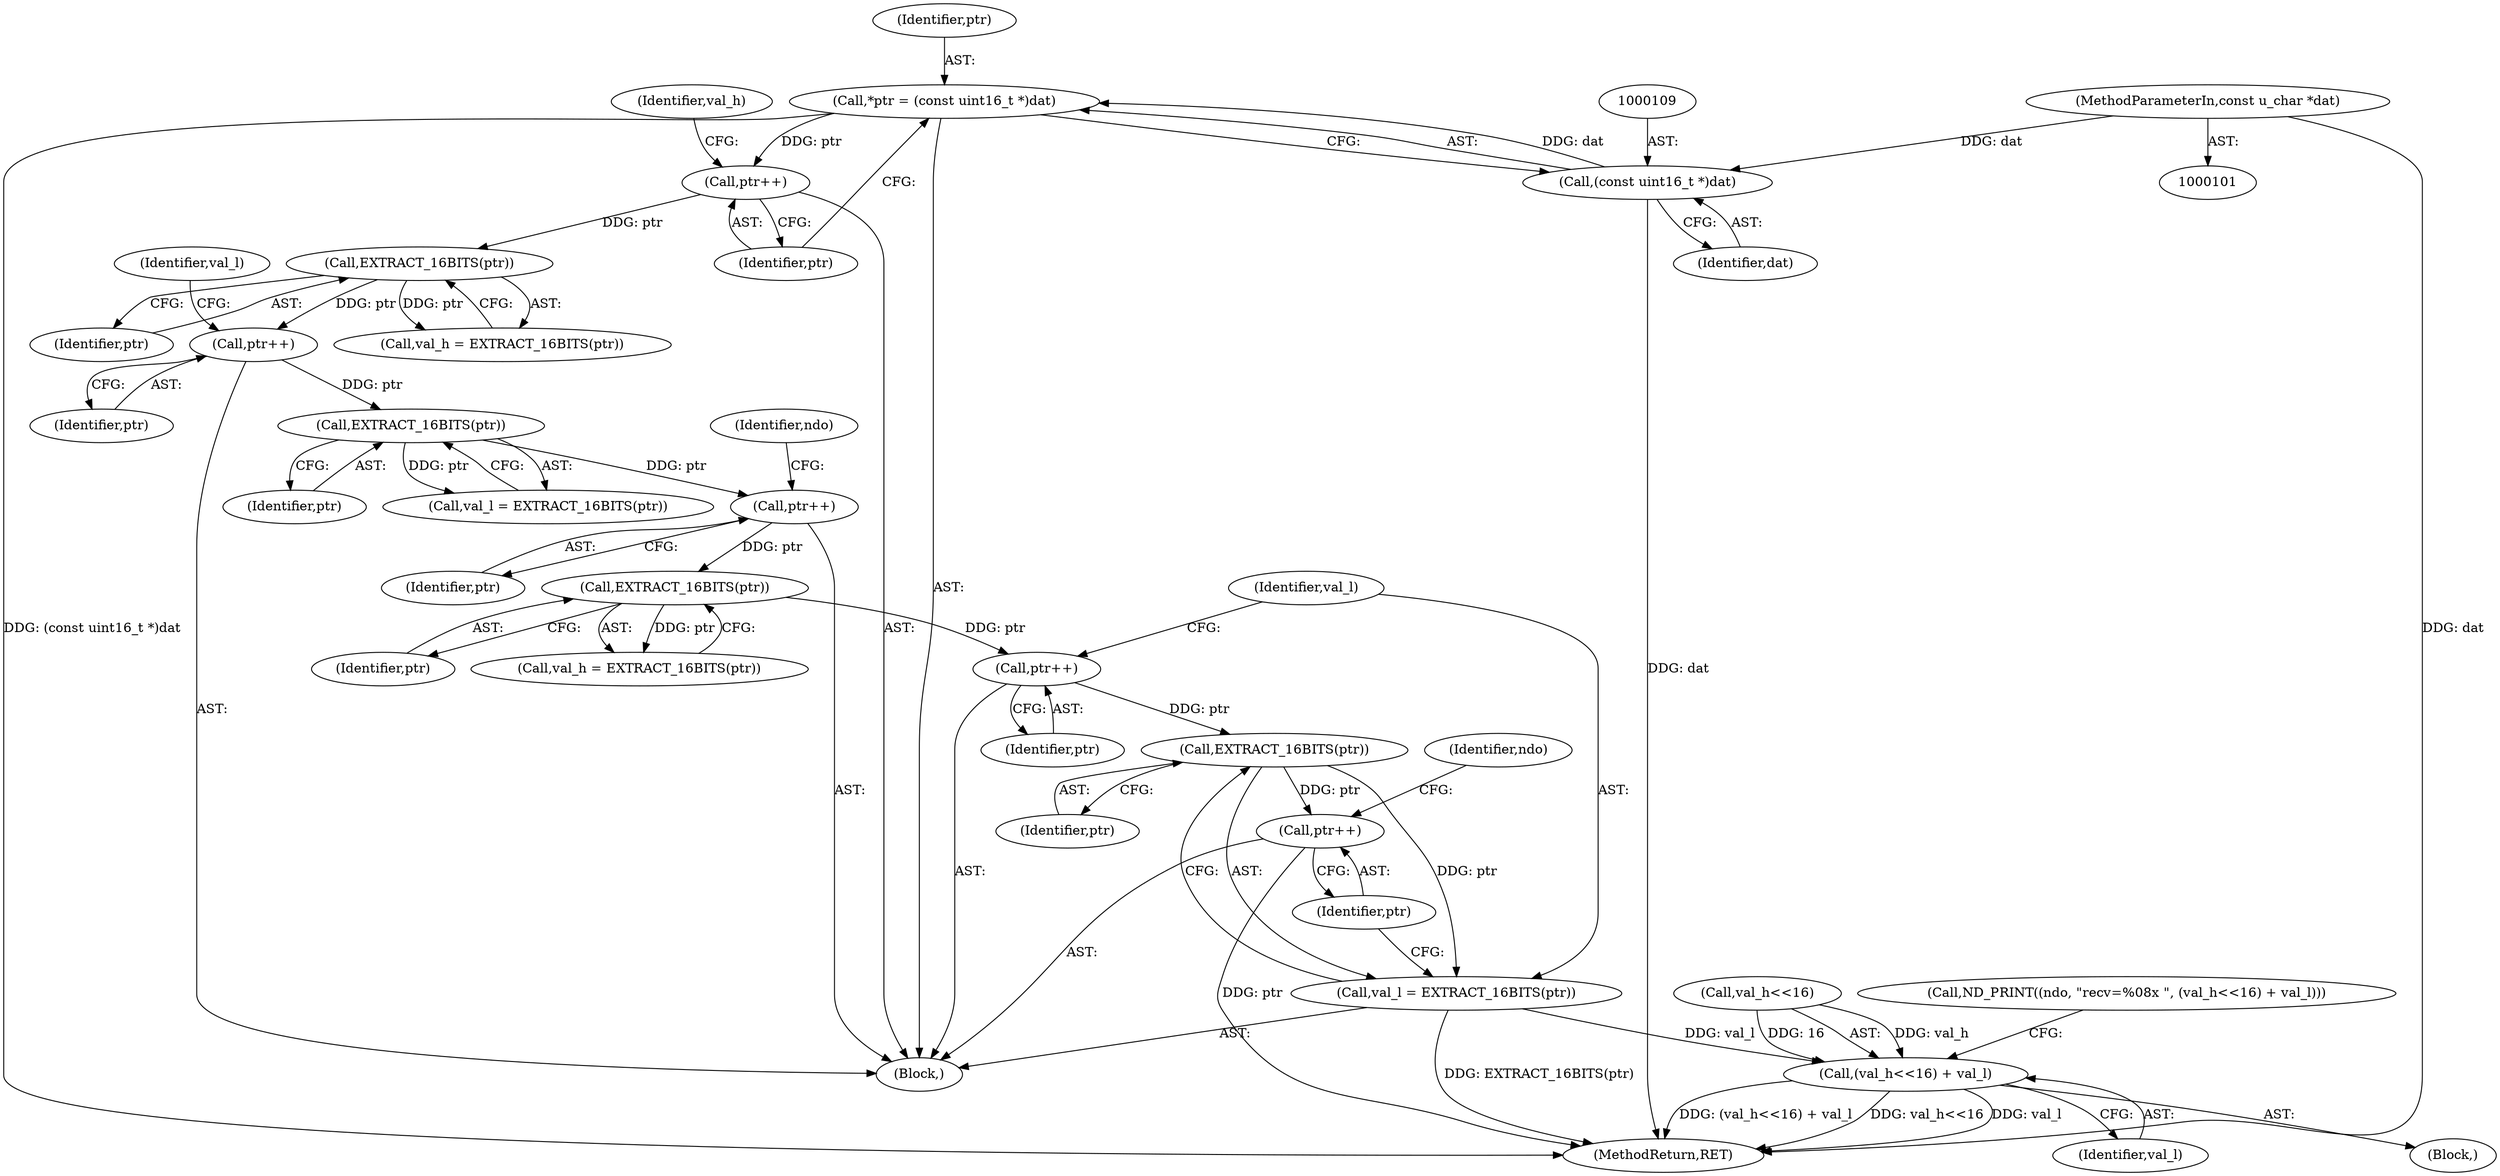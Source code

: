 digraph "1_tcpdump_cc4a7391c616be7a64ed65742ef9ed3f106eb165@pointer" {
"1000141" [label="(Call,ptr++)"];
"1000139" [label="(Call,EXTRACT_16BITS(ptr))"];
"1000125" [label="(Call,ptr++)"];
"1000123" [label="(Call,EXTRACT_16BITS(ptr))"];
"1000119" [label="(Call,ptr++)"];
"1000117" [label="(Call,EXTRACT_16BITS(ptr))"];
"1000113" [label="(Call,ptr++)"];
"1000106" [label="(Call,*ptr = (const uint16_t *)dat)"];
"1000108" [label="(Call,(const uint16_t *)dat)"];
"1000103" [label="(MethodParameterIn,const u_char *dat)"];
"1000145" [label="(Call,EXTRACT_16BITS(ptr))"];
"1000143" [label="(Call,val_l = EXTRACT_16BITS(ptr))"];
"1000154" [label="(Call,(val_h<<16) + val_l)"];
"1000147" [label="(Call,ptr++)"];
"1000116" [label="(Identifier,val_h)"];
"1000143" [label="(Call,val_l = EXTRACT_16BITS(ptr))"];
"1000124" [label="(Identifier,ptr)"];
"1000114" [label="(Identifier,ptr)"];
"1000137" [label="(Call,val_h = EXTRACT_16BITS(ptr))"];
"1000141" [label="(Call,ptr++)"];
"1000118" [label="(Identifier,ptr)"];
"1000123" [label="(Call,EXTRACT_16BITS(ptr))"];
"1000125" [label="(Call,ptr++)"];
"1000152" [label="(Block,)"];
"1000115" [label="(Call,val_h = EXTRACT_16BITS(ptr))"];
"1000155" [label="(Call,val_h<<16)"];
"1000119" [label="(Call,ptr++)"];
"1000159" [label="(MethodReturn,RET)"];
"1000142" [label="(Identifier,ptr)"];
"1000140" [label="(Identifier,ptr)"];
"1000120" [label="(Identifier,ptr)"];
"1000110" [label="(Identifier,dat)"];
"1000129" [label="(Identifier,ndo)"];
"1000145" [label="(Call,EXTRACT_16BITS(ptr))"];
"1000108" [label="(Call,(const uint16_t *)dat)"];
"1000126" [label="(Identifier,ptr)"];
"1000144" [label="(Identifier,val_l)"];
"1000117" [label="(Call,EXTRACT_16BITS(ptr))"];
"1000107" [label="(Identifier,ptr)"];
"1000103" [label="(MethodParameterIn,const u_char *dat)"];
"1000146" [label="(Identifier,ptr)"];
"1000121" [label="(Call,val_l = EXTRACT_16BITS(ptr))"];
"1000106" [label="(Call,*ptr = (const uint16_t *)dat)"];
"1000139" [label="(Call,EXTRACT_16BITS(ptr))"];
"1000158" [label="(Identifier,val_l)"];
"1000148" [label="(Identifier,ptr)"];
"1000149" [label="(Call,ND_PRINT((ndo, \"recv=%08x \", (val_h<<16) + val_l)))"];
"1000113" [label="(Call,ptr++)"];
"1000154" [label="(Call,(val_h<<16) + val_l)"];
"1000122" [label="(Identifier,val_l)"];
"1000147" [label="(Call,ptr++)"];
"1000104" [label="(Block,)"];
"1000151" [label="(Identifier,ndo)"];
"1000141" -> "1000104"  [label="AST: "];
"1000141" -> "1000142"  [label="CFG: "];
"1000142" -> "1000141"  [label="AST: "];
"1000144" -> "1000141"  [label="CFG: "];
"1000139" -> "1000141"  [label="DDG: ptr"];
"1000141" -> "1000145"  [label="DDG: ptr"];
"1000139" -> "1000137"  [label="AST: "];
"1000139" -> "1000140"  [label="CFG: "];
"1000140" -> "1000139"  [label="AST: "];
"1000137" -> "1000139"  [label="CFG: "];
"1000139" -> "1000137"  [label="DDG: ptr"];
"1000125" -> "1000139"  [label="DDG: ptr"];
"1000125" -> "1000104"  [label="AST: "];
"1000125" -> "1000126"  [label="CFG: "];
"1000126" -> "1000125"  [label="AST: "];
"1000129" -> "1000125"  [label="CFG: "];
"1000123" -> "1000125"  [label="DDG: ptr"];
"1000123" -> "1000121"  [label="AST: "];
"1000123" -> "1000124"  [label="CFG: "];
"1000124" -> "1000123"  [label="AST: "];
"1000121" -> "1000123"  [label="CFG: "];
"1000123" -> "1000121"  [label="DDG: ptr"];
"1000119" -> "1000123"  [label="DDG: ptr"];
"1000119" -> "1000104"  [label="AST: "];
"1000119" -> "1000120"  [label="CFG: "];
"1000120" -> "1000119"  [label="AST: "];
"1000122" -> "1000119"  [label="CFG: "];
"1000117" -> "1000119"  [label="DDG: ptr"];
"1000117" -> "1000115"  [label="AST: "];
"1000117" -> "1000118"  [label="CFG: "];
"1000118" -> "1000117"  [label="AST: "];
"1000115" -> "1000117"  [label="CFG: "];
"1000117" -> "1000115"  [label="DDG: ptr"];
"1000113" -> "1000117"  [label="DDG: ptr"];
"1000113" -> "1000104"  [label="AST: "];
"1000113" -> "1000114"  [label="CFG: "];
"1000114" -> "1000113"  [label="AST: "];
"1000116" -> "1000113"  [label="CFG: "];
"1000106" -> "1000113"  [label="DDG: ptr"];
"1000106" -> "1000104"  [label="AST: "];
"1000106" -> "1000108"  [label="CFG: "];
"1000107" -> "1000106"  [label="AST: "];
"1000108" -> "1000106"  [label="AST: "];
"1000114" -> "1000106"  [label="CFG: "];
"1000106" -> "1000159"  [label="DDG: (const uint16_t *)dat"];
"1000108" -> "1000106"  [label="DDG: dat"];
"1000108" -> "1000110"  [label="CFG: "];
"1000109" -> "1000108"  [label="AST: "];
"1000110" -> "1000108"  [label="AST: "];
"1000108" -> "1000159"  [label="DDG: dat"];
"1000103" -> "1000108"  [label="DDG: dat"];
"1000103" -> "1000101"  [label="AST: "];
"1000103" -> "1000159"  [label="DDG: dat"];
"1000145" -> "1000143"  [label="AST: "];
"1000145" -> "1000146"  [label="CFG: "];
"1000146" -> "1000145"  [label="AST: "];
"1000143" -> "1000145"  [label="CFG: "];
"1000145" -> "1000143"  [label="DDG: ptr"];
"1000145" -> "1000147"  [label="DDG: ptr"];
"1000143" -> "1000104"  [label="AST: "];
"1000144" -> "1000143"  [label="AST: "];
"1000148" -> "1000143"  [label="CFG: "];
"1000143" -> "1000159"  [label="DDG: EXTRACT_16BITS(ptr)"];
"1000143" -> "1000154"  [label="DDG: val_l"];
"1000154" -> "1000152"  [label="AST: "];
"1000154" -> "1000158"  [label="CFG: "];
"1000155" -> "1000154"  [label="AST: "];
"1000158" -> "1000154"  [label="AST: "];
"1000149" -> "1000154"  [label="CFG: "];
"1000154" -> "1000159"  [label="DDG: (val_h<<16) + val_l"];
"1000154" -> "1000159"  [label="DDG: val_h<<16"];
"1000154" -> "1000159"  [label="DDG: val_l"];
"1000155" -> "1000154"  [label="DDG: val_h"];
"1000155" -> "1000154"  [label="DDG: 16"];
"1000147" -> "1000104"  [label="AST: "];
"1000147" -> "1000148"  [label="CFG: "];
"1000148" -> "1000147"  [label="AST: "];
"1000151" -> "1000147"  [label="CFG: "];
"1000147" -> "1000159"  [label="DDG: ptr"];
}

